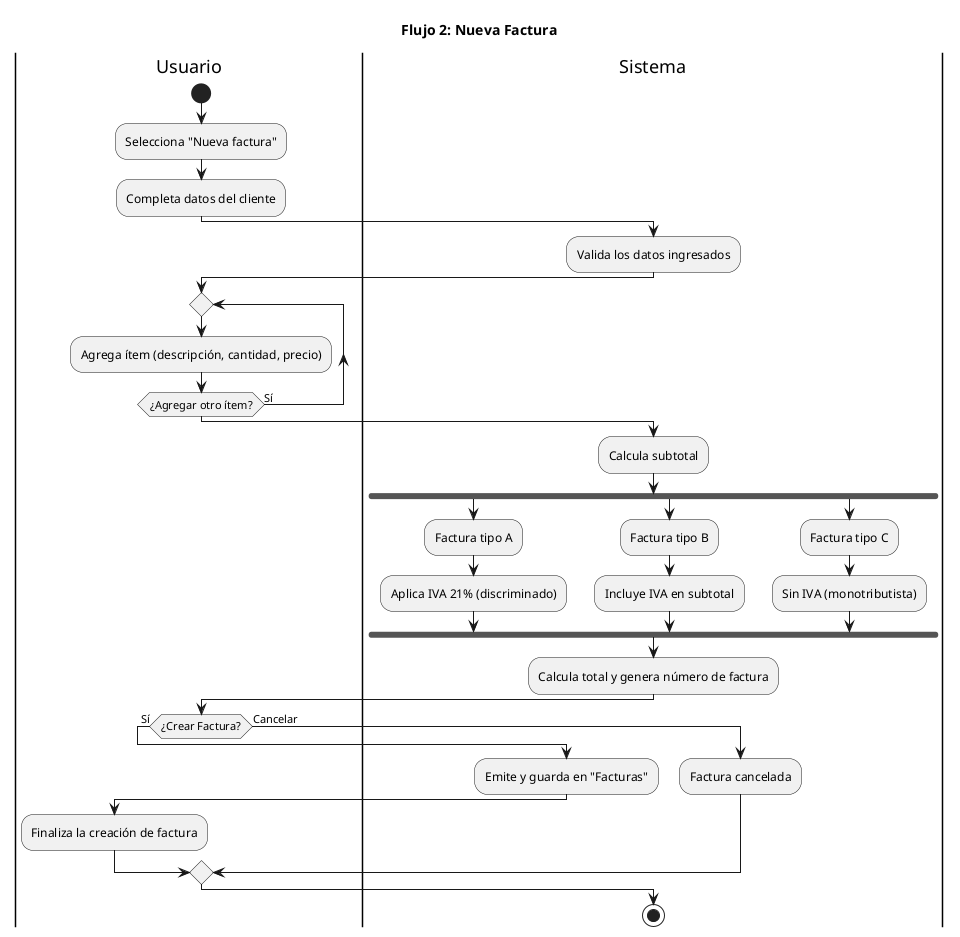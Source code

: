 @startuml name Nueva Factura
title Flujo 2: Nueva Factura

|Usuario|
start
:Selecciona "Nueva factura";
:Completa datos del cliente;

|Sistema|
:Valida los datos ingresados;

|Usuario|
repeat
  :Agrega ítem (descripción, cantidad, precio);
repeat while (¿Agregar otro ítem?) is (Sí)

|Sistema|
:Calcula subtotal;

fork
  :Factura tipo A;
  :Aplica IVA 21% (discriminado);
fork again
  :Factura tipo B;
  :Incluye IVA en subtotal;
fork again
  :Factura tipo C;
  :Sin IVA (monotributista);
end fork

:Calcula total y genera número de factura;

|Usuario|
if (¿Crear Factura?) then (Sí)
  |Sistema|
  :Emite y guarda en "Facturas";
  |Usuario|
  :Finaliza la creación de factura;
else (Cancelar)
  |Sistema|
  :Factura cancelada;
endif

stop
@enduml